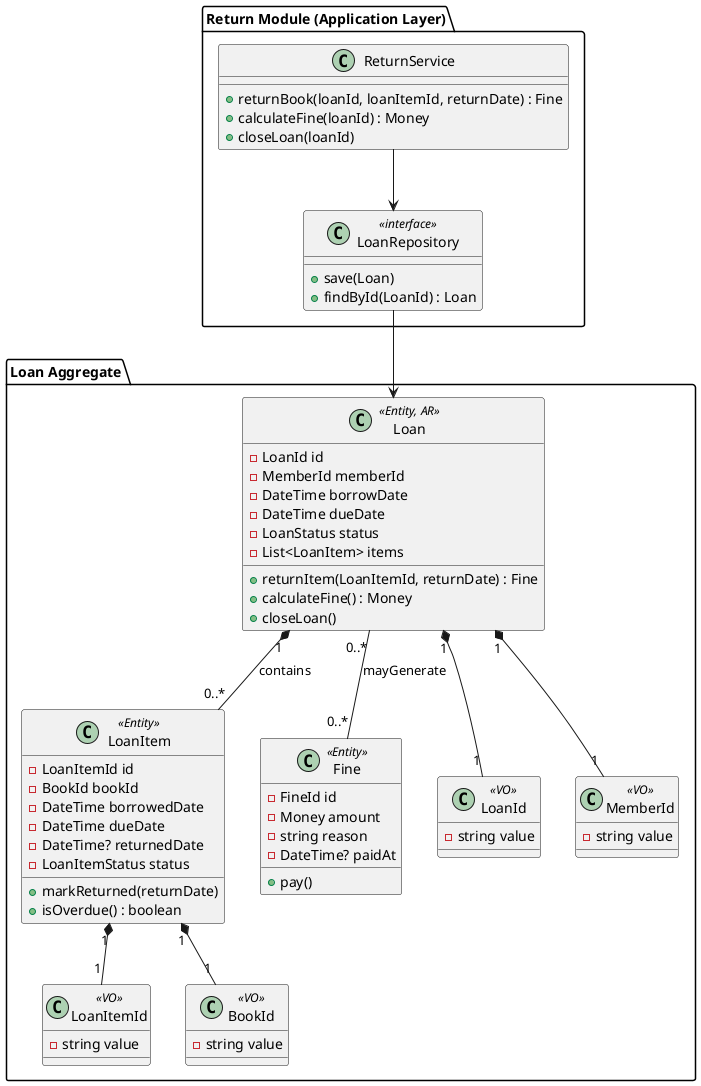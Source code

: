 @startuml

package "Loan Aggregate" {
  class Loan <<Entity, AR>> {
    - LoanId id
    - MemberId memberId
    - DateTime borrowDate
    - DateTime dueDate
    - LoanStatus status
    - List<LoanItem> items
    + returnItem(LoanItemId, returnDate) : Fine
    + calculateFine() : Money
    + closeLoan()
  }

  class LoanItem <<Entity>> {
    - LoanItemId id
    - BookId bookId
    - DateTime borrowedDate
    - DateTime dueDate
    - DateTime? returnedDate
    - LoanItemStatus status
    + markReturned(returnDate)
    + isOverdue() : boolean
  }

  class Fine <<Entity>> {
    - FineId id
    - Money amount
    - string reason
    - DateTime? paidAt
    + pay()
  }

  class LoanId <<VO>> {
    - string value
  }

  class LoanItemId <<VO>> {
    - string value
  }

  class MemberId <<VO>> {
    - string value
  }

  class BookId <<VO>> {
    - string value
  }

  ' Quan hệ trong Aggregate
  Loan "1" *-- "0..*" LoanItem : contains
  Loan "0..*" -- "0..*" Fine : mayGenerate
  Loan "1" *-- "1" LoanId
  LoanItem "1" *-- "1" LoanItemId
  LoanItem "1" *-- "1" BookId
  Loan "1" *-- "1" MemberId
}

package "Return Module (Application Layer)" {
  class ReturnService {
    + returnBook(loanId, loanItemId, returnDate) : Fine
    + calculateFine(loanId) : Money
    + closeLoan(loanId)
  }

  class LoanRepository <<interface>> {
    + save(Loan)
    + findById(LoanId) : Loan
  }
}

ReturnService --> LoanRepository
LoanRepository --> Loan

@enduml
